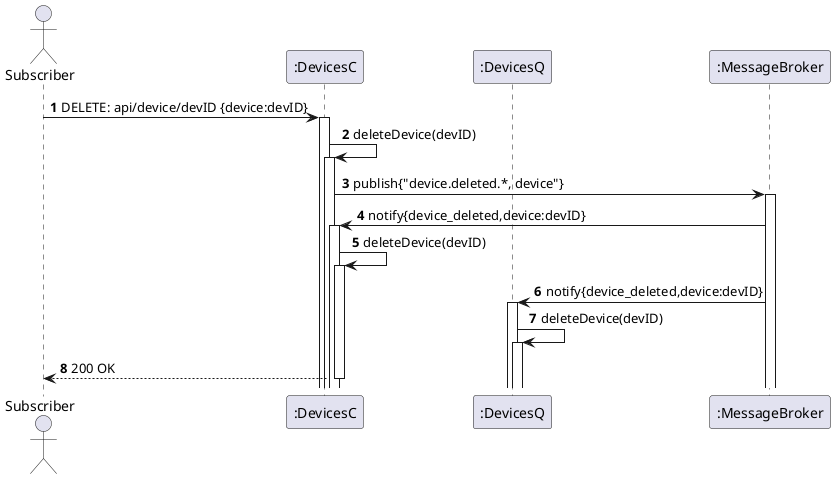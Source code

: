 @startuml
'https://plantuml.com/sequence-diagram
autoactivate on
autonumber

actor "Subscriber" as Subscriber
participant ":DevicesC" as DevicesC
participant ":DevicesQ" as DevicesQ
'/participant ":SubscriptionsQ" as SubscriptionsQ
'/participant ":SubscriptionsC" as SubscriptionsC
participant ":MessageBroker" as MB


Subscriber -> DevicesC: DELETE: api/device/devID {device:devID}

DevicesC -> DevicesC: deleteDevice(devID)
DevicesC -> MB: publish{"device.deleted.*, device"}

MB -> DevicesC:notify{device_deleted,device:devID}
DevicesC -> DevicesC:deleteDevice(devID)

MB -> DevicesQ:notify{device_deleted,device:devID}
DevicesQ -> DevicesQ:deleteDevice(devID)

'/MB -> SubscriptionsQ:notify{device_deleted,device:devID}
'/SubscriptionsQ -> SubscriptionsQ:deleteDevice(devID)

'/MB -> SubscriptionsC:notify{device_deleted,device:devID}
'/SubscriptionsC -> SubscriptionsC:deleteDevice(devID)

DevicesC --> Subscriber: 200 OK

@enduml